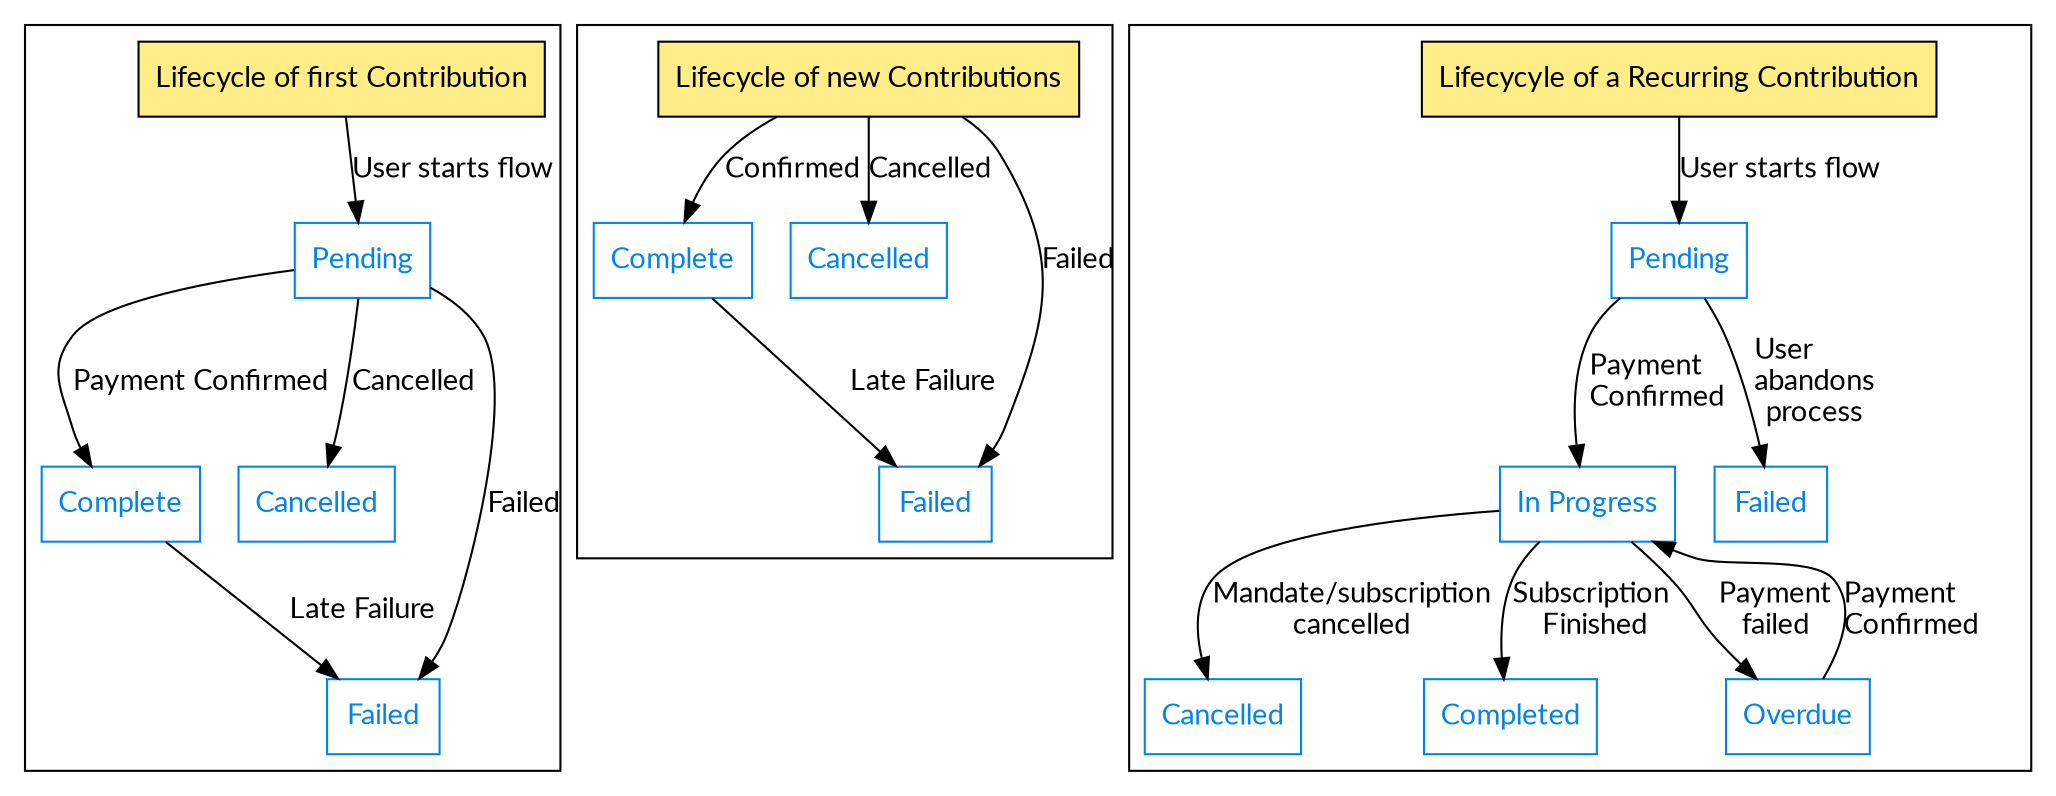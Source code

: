 digraph A {
  graph [fontname="Lato"]
  node [fontname="Lato", shape=rectangle]
  edge [fontname="Lato"]


  subgraph cluster_a {
    start [label="Lifecycle of first Contribution", style="filled", fillcolor="#ffee88"]
    statusPending [label="Pending" color="#0284ea", fontcolor="#0284ea"]
    statusComplete [label="Complete" color="#0284ea", fontcolor="#0284ea"]
    statusCancelled [label="Cancelled" color="#0284ea", fontcolor="#0284ea"]
    statusFailed [label="Failed" color="#0284ea", fontcolor="#0284ea"]

    start -> statusPending [label="User starts flow"]
    statusPending -> statusComplete [label="Payment Confirmed"]
    statusComplete -> statusFailed [label="Late Failure"]
    statusPending -> statusCancelled [label="Cancelled"]
    statusPending -> statusFailed [label="Failed"]
  }

  subgraph cluster_c {
    startNew [label="Lifecycle of new Contributions", style="filled", fillcolor="#ffee88"]
    statusNewComplete [label="Complete" color="#0284ea", fontcolor="#0284ea"]
    statusNewCancelled [label="Cancelled" color="#0284ea", fontcolor="#0284ea"]
    statusNewFailed [label="Failed" color="#0284ea", fontcolor="#0284ea"]

    startNew -> statusNewComplete [label="Confirmed"]
    startNew -> statusNewFailed [label="Failed"]
    startNew -> statusNewCancelled [label="Cancelled"]
    statusNewComplete -> statusNewFailed [label="Late Failure"]
  }

  subgraph cluster_b {
    start2 [label="Lifecycyle of a Recurring Contribution", style="filled", fillcolor="#ffee88"]
    statusCrPending [label="Pending" color="#0284ea", fontcolor="#0284ea"]
    statusCrIP [label="In Progress" color="#0284ea", fontcolor="#0284ea"]
    statusCrCancelled [label="Cancelled" color="#0284ea", fontcolor="#0284ea"]
    statusCrFailed [label="Failed" color="#0284ea", fontcolor="#0284ea"]
    statusCrOverdue [label="Overdue" color="#0284ea", fontcolor="#0284ea"]
    statusCrCompleted [label="Completed" color="#0284ea", fontcolor="#0284ea"]

    start2 -> statusCrPending [label="User starts flow"]
    statusCrPending -> statusCrIP [label="Payment\lConfirmed"]
    statusCrIP -> statusCrOverdue [label="Payment\lfailed"]
    statusCrOverdue -> statusCrIP [label="Payment\lConfirmed"]
    statusCrIP -> statusCrCancelled [label="Mandate/subscription\lcancelled"]
    statusCrIP -> statusCrCompleted [label="Subscription\l Finished" ]
    statusCrPending -> statusCrFailed [label="User\labandons\lprocess"]

  }
}
